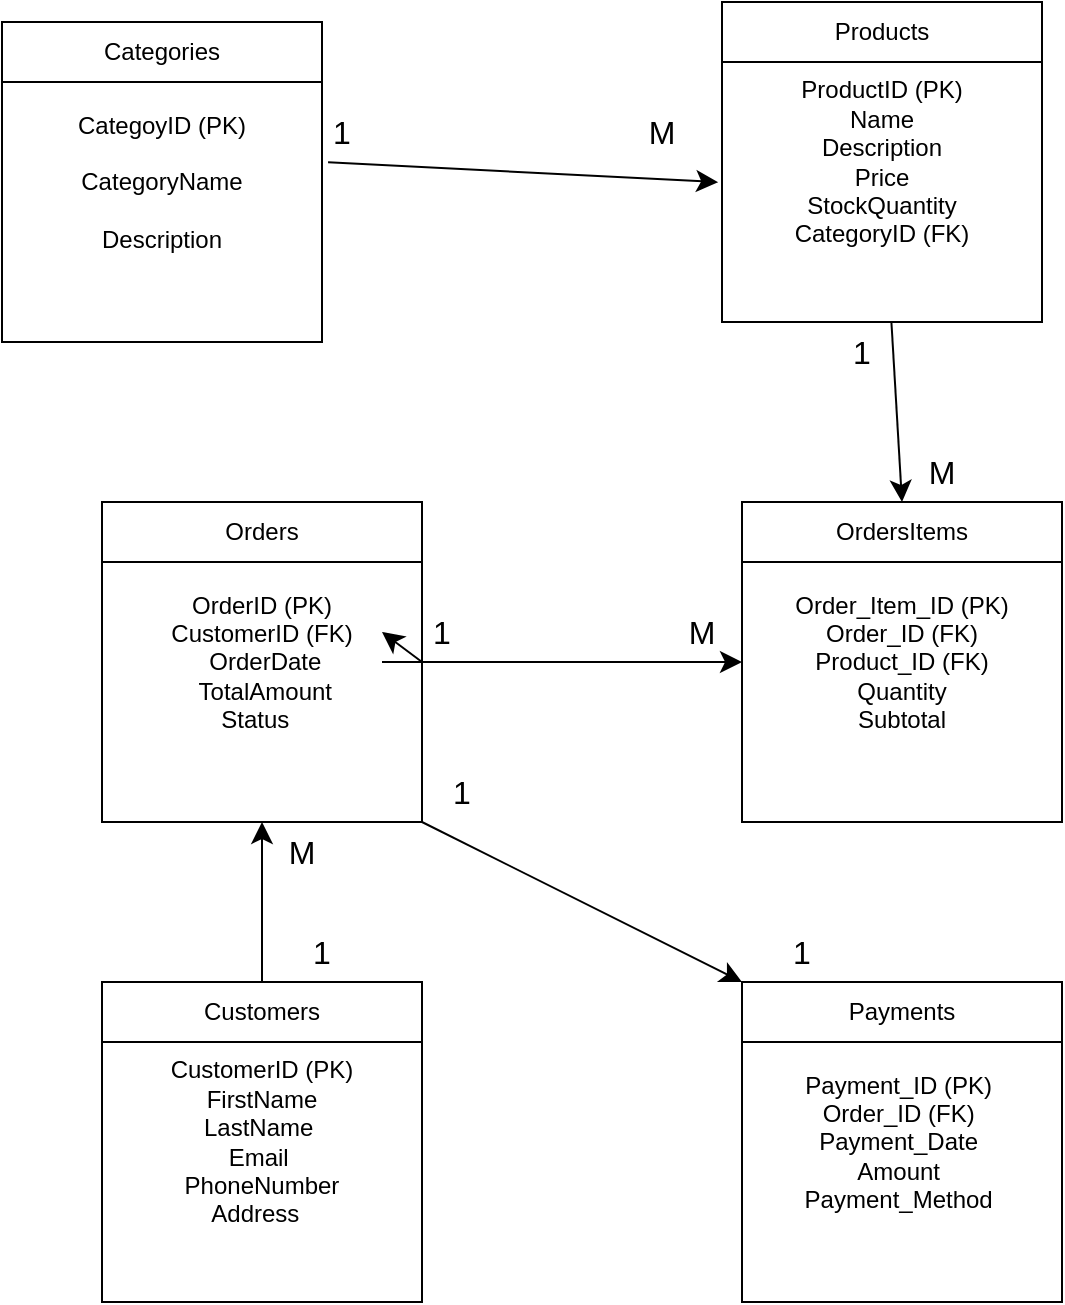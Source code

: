 <mxfile version="24.7.17">
  <diagram id="C5RBs43oDa-KdzZeNtuy" name="Page-1">
    <mxGraphModel dx="657" dy="790" grid="1" gridSize="10" guides="1" tooltips="1" connect="1" arrows="1" fold="1" page="1" pageScale="1" pageWidth="827" pageHeight="1169" math="0" shadow="0">
      <root>
        <mxCell id="WIyWlLk6GJQsqaUBKTNV-0" />
        <mxCell id="WIyWlLk6GJQsqaUBKTNV-1" parent="WIyWlLk6GJQsqaUBKTNV-0" />
        <mxCell id="AhoDbNXk5PNvHm53ryTm-1" value="CategoyID (PK)&lt;div&gt;&lt;br&gt;&lt;div&gt;CategoryName&lt;/div&gt;&lt;/div&gt;&lt;div&gt;&lt;br&gt;&lt;/div&gt;&lt;div&gt;Description&lt;/div&gt;" style="whiteSpace=wrap;html=1;aspect=fixed;" vertex="1" parent="WIyWlLk6GJQsqaUBKTNV-1">
          <mxGeometry x="150" y="200" width="160" height="160" as="geometry" />
        </mxCell>
        <mxCell id="AhoDbNXk5PNvHm53ryTm-3" value="Categories" style="rounded=0;whiteSpace=wrap;html=1;" vertex="1" parent="WIyWlLk6GJQsqaUBKTNV-1">
          <mxGeometry x="150" y="200" width="160" height="30" as="geometry" />
        </mxCell>
        <mxCell id="AhoDbNXk5PNvHm53ryTm-4" value="ProductID (PK)&lt;div&gt;Name&lt;/div&gt;&lt;div&gt;Description&lt;/div&gt;&lt;div&gt;Price&lt;/div&gt;&lt;div&gt;StockQuantity&lt;/div&gt;&lt;div&gt;CategoryID (FK)&lt;/div&gt;" style="whiteSpace=wrap;html=1;aspect=fixed;" vertex="1" parent="WIyWlLk6GJQsqaUBKTNV-1">
          <mxGeometry x="510" y="190" width="160" height="160" as="geometry" />
        </mxCell>
        <mxCell id="AhoDbNXk5PNvHm53ryTm-6" value="OrderID (PK)&lt;div&gt;&lt;div&gt;CustomerID (FK)&lt;/div&gt;&lt;div&gt;&amp;nbsp;OrderDate&lt;/div&gt;&lt;div&gt;&amp;nbsp;TotalAmount&lt;/div&gt;&lt;div&gt;&amp;nbsp;&lt;span style=&quot;background-color: initial;&quot;&gt;Status&amp;nbsp; &amp;nbsp;&lt;/span&gt;&lt;/div&gt;&lt;/div&gt;" style="whiteSpace=wrap;html=1;aspect=fixed;" vertex="1" parent="WIyWlLk6GJQsqaUBKTNV-1">
          <mxGeometry x="200" y="440" width="160" height="160" as="geometry" />
        </mxCell>
        <mxCell id="AhoDbNXk5PNvHm53ryTm-7" value="Order_Item_ID (PK)&lt;div&gt;&lt;div&gt;Order_ID (FK)&lt;/div&gt;&lt;div&gt;&lt;div&gt;Product_ID (FK)&lt;/div&gt;&lt;div&gt;&lt;div&gt;&lt;span style=&quot;background-color: initial;&quot;&gt;Quantity&lt;/span&gt;&lt;/div&gt;&lt;div&gt;&lt;div&gt;&lt;div&gt;Subtotal&lt;/div&gt;&lt;/div&gt;&lt;/div&gt;&lt;/div&gt;&lt;/div&gt;&lt;/div&gt;" style="whiteSpace=wrap;html=1;aspect=fixed;" vertex="1" parent="WIyWlLk6GJQsqaUBKTNV-1">
          <mxGeometry x="520" y="440" width="160" height="160" as="geometry" />
        </mxCell>
        <mxCell id="AhoDbNXk5PNvHm53ryTm-8" value="CustomerID (PK)&lt;div&gt;&amp;nbsp;FirstName&lt;span style=&quot;background-color: initial;&quot;&gt;&amp;nbsp;&lt;/span&gt;&lt;/div&gt;&lt;div&gt;&lt;div&gt;LastName&amp;nbsp;&lt;/div&gt;&lt;div&gt;Email&lt;span style=&quot;background-color: initial;&quot;&gt;&amp;nbsp;&lt;/span&gt;&lt;/div&gt;&lt;div&gt;&lt;div&gt;&amp;nbsp;PhoneNumber&lt;span style=&quot;background-color: initial;&quot;&gt;&amp;nbsp;&lt;/span&gt;&lt;/div&gt;&lt;div&gt;&lt;div&gt;Address&amp;nbsp;&amp;nbsp;&lt;br&gt;&lt;/div&gt;&lt;/div&gt;&lt;/div&gt;&lt;/div&gt;" style="whiteSpace=wrap;html=1;aspect=fixed;" vertex="1" parent="WIyWlLk6GJQsqaUBKTNV-1">
          <mxGeometry x="200" y="680" width="160" height="160" as="geometry" />
        </mxCell>
        <mxCell id="AhoDbNXk5PNvHm53ryTm-9" value="Payment_ID (PK)&amp;nbsp;&lt;div&gt;Order_ID (FK)&amp;nbsp;&lt;div&gt;&lt;span style=&quot;background-color: initial;&quot;&gt;Payment_Date&amp;nbsp;&lt;/span&gt;&lt;div&gt;&lt;div&gt;Amount&amp;nbsp;&lt;div&gt;&lt;span style=&quot;background-color: initial;&quot;&gt;Payment_Method&amp;nbsp;&lt;/span&gt;&lt;/div&gt;&lt;/div&gt;&lt;/div&gt;&lt;/div&gt;&lt;/div&gt;" style="whiteSpace=wrap;html=1;aspect=fixed;" vertex="1" parent="WIyWlLk6GJQsqaUBKTNV-1">
          <mxGeometry x="520" y="680" width="160" height="160" as="geometry" />
        </mxCell>
        <mxCell id="AhoDbNXk5PNvHm53ryTm-10" value="Products" style="rounded=0;whiteSpace=wrap;html=1;" vertex="1" parent="WIyWlLk6GJQsqaUBKTNV-1">
          <mxGeometry x="510" y="190" width="160" height="30" as="geometry" />
        </mxCell>
        <mxCell id="AhoDbNXk5PNvHm53ryTm-11" value="Customers" style="rounded=0;whiteSpace=wrap;html=1;" vertex="1" parent="WIyWlLk6GJQsqaUBKTNV-1">
          <mxGeometry x="200" y="680" width="160" height="30" as="geometry" />
        </mxCell>
        <mxCell id="AhoDbNXk5PNvHm53ryTm-12" value="OrdersItems" style="rounded=0;whiteSpace=wrap;html=1;" vertex="1" parent="WIyWlLk6GJQsqaUBKTNV-1">
          <mxGeometry x="520" y="440" width="160" height="30" as="geometry" />
        </mxCell>
        <mxCell id="AhoDbNXk5PNvHm53ryTm-13" value="Orders" style="rounded=0;whiteSpace=wrap;html=1;" vertex="1" parent="WIyWlLk6GJQsqaUBKTNV-1">
          <mxGeometry x="200" y="440" width="160" height="30" as="geometry" />
        </mxCell>
        <mxCell id="AhoDbNXk5PNvHm53ryTm-16" value="Payments" style="rounded=0;whiteSpace=wrap;html=1;" vertex="1" parent="WIyWlLk6GJQsqaUBKTNV-1">
          <mxGeometry x="520" y="680" width="160" height="30" as="geometry" />
        </mxCell>
        <mxCell id="AhoDbNXk5PNvHm53ryTm-18" value="" style="endArrow=classic;html=1;rounded=0;fontSize=12;startSize=8;endSize=8;curved=1;exitX=1.019;exitY=0.438;exitDx=0;exitDy=0;exitPerimeter=0;entryX=-0.012;entryY=0.563;entryDx=0;entryDy=0;entryPerimeter=0;" edge="1" parent="WIyWlLk6GJQsqaUBKTNV-1" source="AhoDbNXk5PNvHm53ryTm-1" target="AhoDbNXk5PNvHm53ryTm-4">
          <mxGeometry width="50" height="50" relative="1" as="geometry">
            <mxPoint x="430" y="570" as="sourcePoint" />
            <mxPoint x="480" y="520" as="targetPoint" />
          </mxGeometry>
        </mxCell>
        <mxCell id="AhoDbNXk5PNvHm53ryTm-19" value="" style="endArrow=classic;html=1;rounded=0;fontSize=12;startSize=8;endSize=8;curved=1;exitX=0.5;exitY=0;exitDx=0;exitDy=0;entryX=0.5;entryY=1;entryDx=0;entryDy=0;" edge="1" parent="WIyWlLk6GJQsqaUBKTNV-1" source="AhoDbNXk5PNvHm53ryTm-11" target="AhoDbNXk5PNvHm53ryTm-6">
          <mxGeometry width="50" height="50" relative="1" as="geometry">
            <mxPoint x="430" y="570" as="sourcePoint" />
            <mxPoint x="480" y="520" as="targetPoint" />
          </mxGeometry>
        </mxCell>
        <mxCell id="AhoDbNXk5PNvHm53ryTm-20" value="" style="endArrow=classic;html=1;rounded=0;fontSize=12;startSize=8;endSize=8;curved=1;entryX=0;entryY=0.5;entryDx=0;entryDy=0;exitX=0;exitY=1;exitDx=0;exitDy=0;" edge="1" parent="WIyWlLk6GJQsqaUBKTNV-1" source="AhoDbNXk5PNvHm53ryTm-25" target="AhoDbNXk5PNvHm53ryTm-7">
          <mxGeometry width="50" height="50" relative="1" as="geometry">
            <mxPoint x="430" y="570" as="sourcePoint" />
            <mxPoint x="480" y="520" as="targetPoint" />
          </mxGeometry>
        </mxCell>
        <mxCell id="AhoDbNXk5PNvHm53ryTm-21" value="" style="endArrow=classic;html=1;rounded=0;fontSize=12;startSize=8;endSize=8;curved=1;entryX=0.5;entryY=0;entryDx=0;entryDy=0;" edge="1" parent="WIyWlLk6GJQsqaUBKTNV-1" source="AhoDbNXk5PNvHm53ryTm-4" target="AhoDbNXk5PNvHm53ryTm-12">
          <mxGeometry width="50" height="50" relative="1" as="geometry">
            <mxPoint x="430" y="570" as="sourcePoint" />
            <mxPoint x="480" y="520" as="targetPoint" />
            <Array as="points" />
          </mxGeometry>
        </mxCell>
        <mxCell id="AhoDbNXk5PNvHm53ryTm-22" value="" style="endArrow=classic;html=1;rounded=0;fontSize=12;startSize=8;endSize=8;curved=1;exitX=1;exitY=1;exitDx=0;exitDy=0;entryX=0;entryY=0;entryDx=0;entryDy=0;" edge="1" parent="WIyWlLk6GJQsqaUBKTNV-1" source="AhoDbNXk5PNvHm53ryTm-6" target="AhoDbNXk5PNvHm53ryTm-16">
          <mxGeometry width="50" height="50" relative="1" as="geometry">
            <mxPoint x="430" y="570" as="sourcePoint" />
            <mxPoint x="480" y="520" as="targetPoint" />
          </mxGeometry>
        </mxCell>
        <mxCell id="AhoDbNXk5PNvHm53ryTm-23" value="1" style="text;strokeColor=none;fillColor=none;html=1;align=center;verticalAlign=middle;whiteSpace=wrap;rounded=0;fontSize=16;" vertex="1" parent="WIyWlLk6GJQsqaUBKTNV-1">
          <mxGeometry x="290" y="240" width="60" height="30" as="geometry" />
        </mxCell>
        <mxCell id="AhoDbNXk5PNvHm53ryTm-24" value="1" style="text;strokeColor=none;fillColor=none;html=1;align=center;verticalAlign=middle;whiteSpace=wrap;rounded=0;fontSize=16;" vertex="1" parent="WIyWlLk6GJQsqaUBKTNV-1">
          <mxGeometry x="350" y="570" width="60" height="30" as="geometry" />
        </mxCell>
        <mxCell id="AhoDbNXk5PNvHm53ryTm-28" value="" style="endArrow=classic;html=1;rounded=0;fontSize=12;startSize=8;endSize=8;curved=1;exitX=1;exitY=0.5;exitDx=0;exitDy=0;entryX=0;entryY=0.5;entryDx=0;entryDy=0;" edge="1" parent="WIyWlLk6GJQsqaUBKTNV-1" source="AhoDbNXk5PNvHm53ryTm-6" target="AhoDbNXk5PNvHm53ryTm-25">
          <mxGeometry width="50" height="50" relative="1" as="geometry">
            <mxPoint x="360" y="520" as="sourcePoint" />
            <mxPoint x="520" y="520" as="targetPoint" />
          </mxGeometry>
        </mxCell>
        <mxCell id="AhoDbNXk5PNvHm53ryTm-25" value="1" style="text;strokeColor=none;fillColor=none;html=1;align=center;verticalAlign=middle;whiteSpace=wrap;rounded=0;fontSize=16;" vertex="1" parent="WIyWlLk6GJQsqaUBKTNV-1">
          <mxGeometry x="340" y="490" width="60" height="30" as="geometry" />
        </mxCell>
        <mxCell id="AhoDbNXk5PNvHm53ryTm-29" value="1" style="text;strokeColor=none;fillColor=none;html=1;align=center;verticalAlign=middle;whiteSpace=wrap;rounded=0;fontSize=16;" vertex="1" parent="WIyWlLk6GJQsqaUBKTNV-1">
          <mxGeometry x="280" y="650" width="60" height="30" as="geometry" />
        </mxCell>
        <mxCell id="AhoDbNXk5PNvHm53ryTm-30" value="1" style="text;strokeColor=none;fillColor=none;html=1;align=center;verticalAlign=middle;whiteSpace=wrap;rounded=0;fontSize=16;" vertex="1" parent="WIyWlLk6GJQsqaUBKTNV-1">
          <mxGeometry x="520" y="650" width="60" height="30" as="geometry" />
        </mxCell>
        <mxCell id="AhoDbNXk5PNvHm53ryTm-33" value="M" style="text;strokeColor=none;fillColor=none;html=1;align=center;verticalAlign=middle;whiteSpace=wrap;rounded=0;fontSize=16;" vertex="1" parent="WIyWlLk6GJQsqaUBKTNV-1">
          <mxGeometry x="450" y="240" width="60" height="30" as="geometry" />
        </mxCell>
        <mxCell id="AhoDbNXk5PNvHm53ryTm-34" value="M" style="text;strokeColor=none;fillColor=none;html=1;align=center;verticalAlign=middle;whiteSpace=wrap;rounded=0;fontSize=16;" vertex="1" parent="WIyWlLk6GJQsqaUBKTNV-1">
          <mxGeometry x="470" y="490" width="60" height="30" as="geometry" />
        </mxCell>
        <mxCell id="AhoDbNXk5PNvHm53ryTm-35" value="M" style="text;strokeColor=none;fillColor=none;html=1;align=center;verticalAlign=middle;whiteSpace=wrap;rounded=0;fontSize=16;" vertex="1" parent="WIyWlLk6GJQsqaUBKTNV-1">
          <mxGeometry x="270" y="600" width="60" height="30" as="geometry" />
        </mxCell>
        <mxCell id="AhoDbNXk5PNvHm53ryTm-36" value="M" style="text;strokeColor=none;fillColor=none;html=1;align=center;verticalAlign=middle;whiteSpace=wrap;rounded=0;fontSize=16;" vertex="1" parent="WIyWlLk6GJQsqaUBKTNV-1">
          <mxGeometry x="590" y="410" width="60" height="30" as="geometry" />
        </mxCell>
        <mxCell id="AhoDbNXk5PNvHm53ryTm-37" value="1" style="text;strokeColor=none;fillColor=none;html=1;align=center;verticalAlign=middle;whiteSpace=wrap;rounded=0;fontSize=16;" vertex="1" parent="WIyWlLk6GJQsqaUBKTNV-1">
          <mxGeometry x="550" y="350" width="60" height="30" as="geometry" />
        </mxCell>
      </root>
    </mxGraphModel>
  </diagram>
</mxfile>
